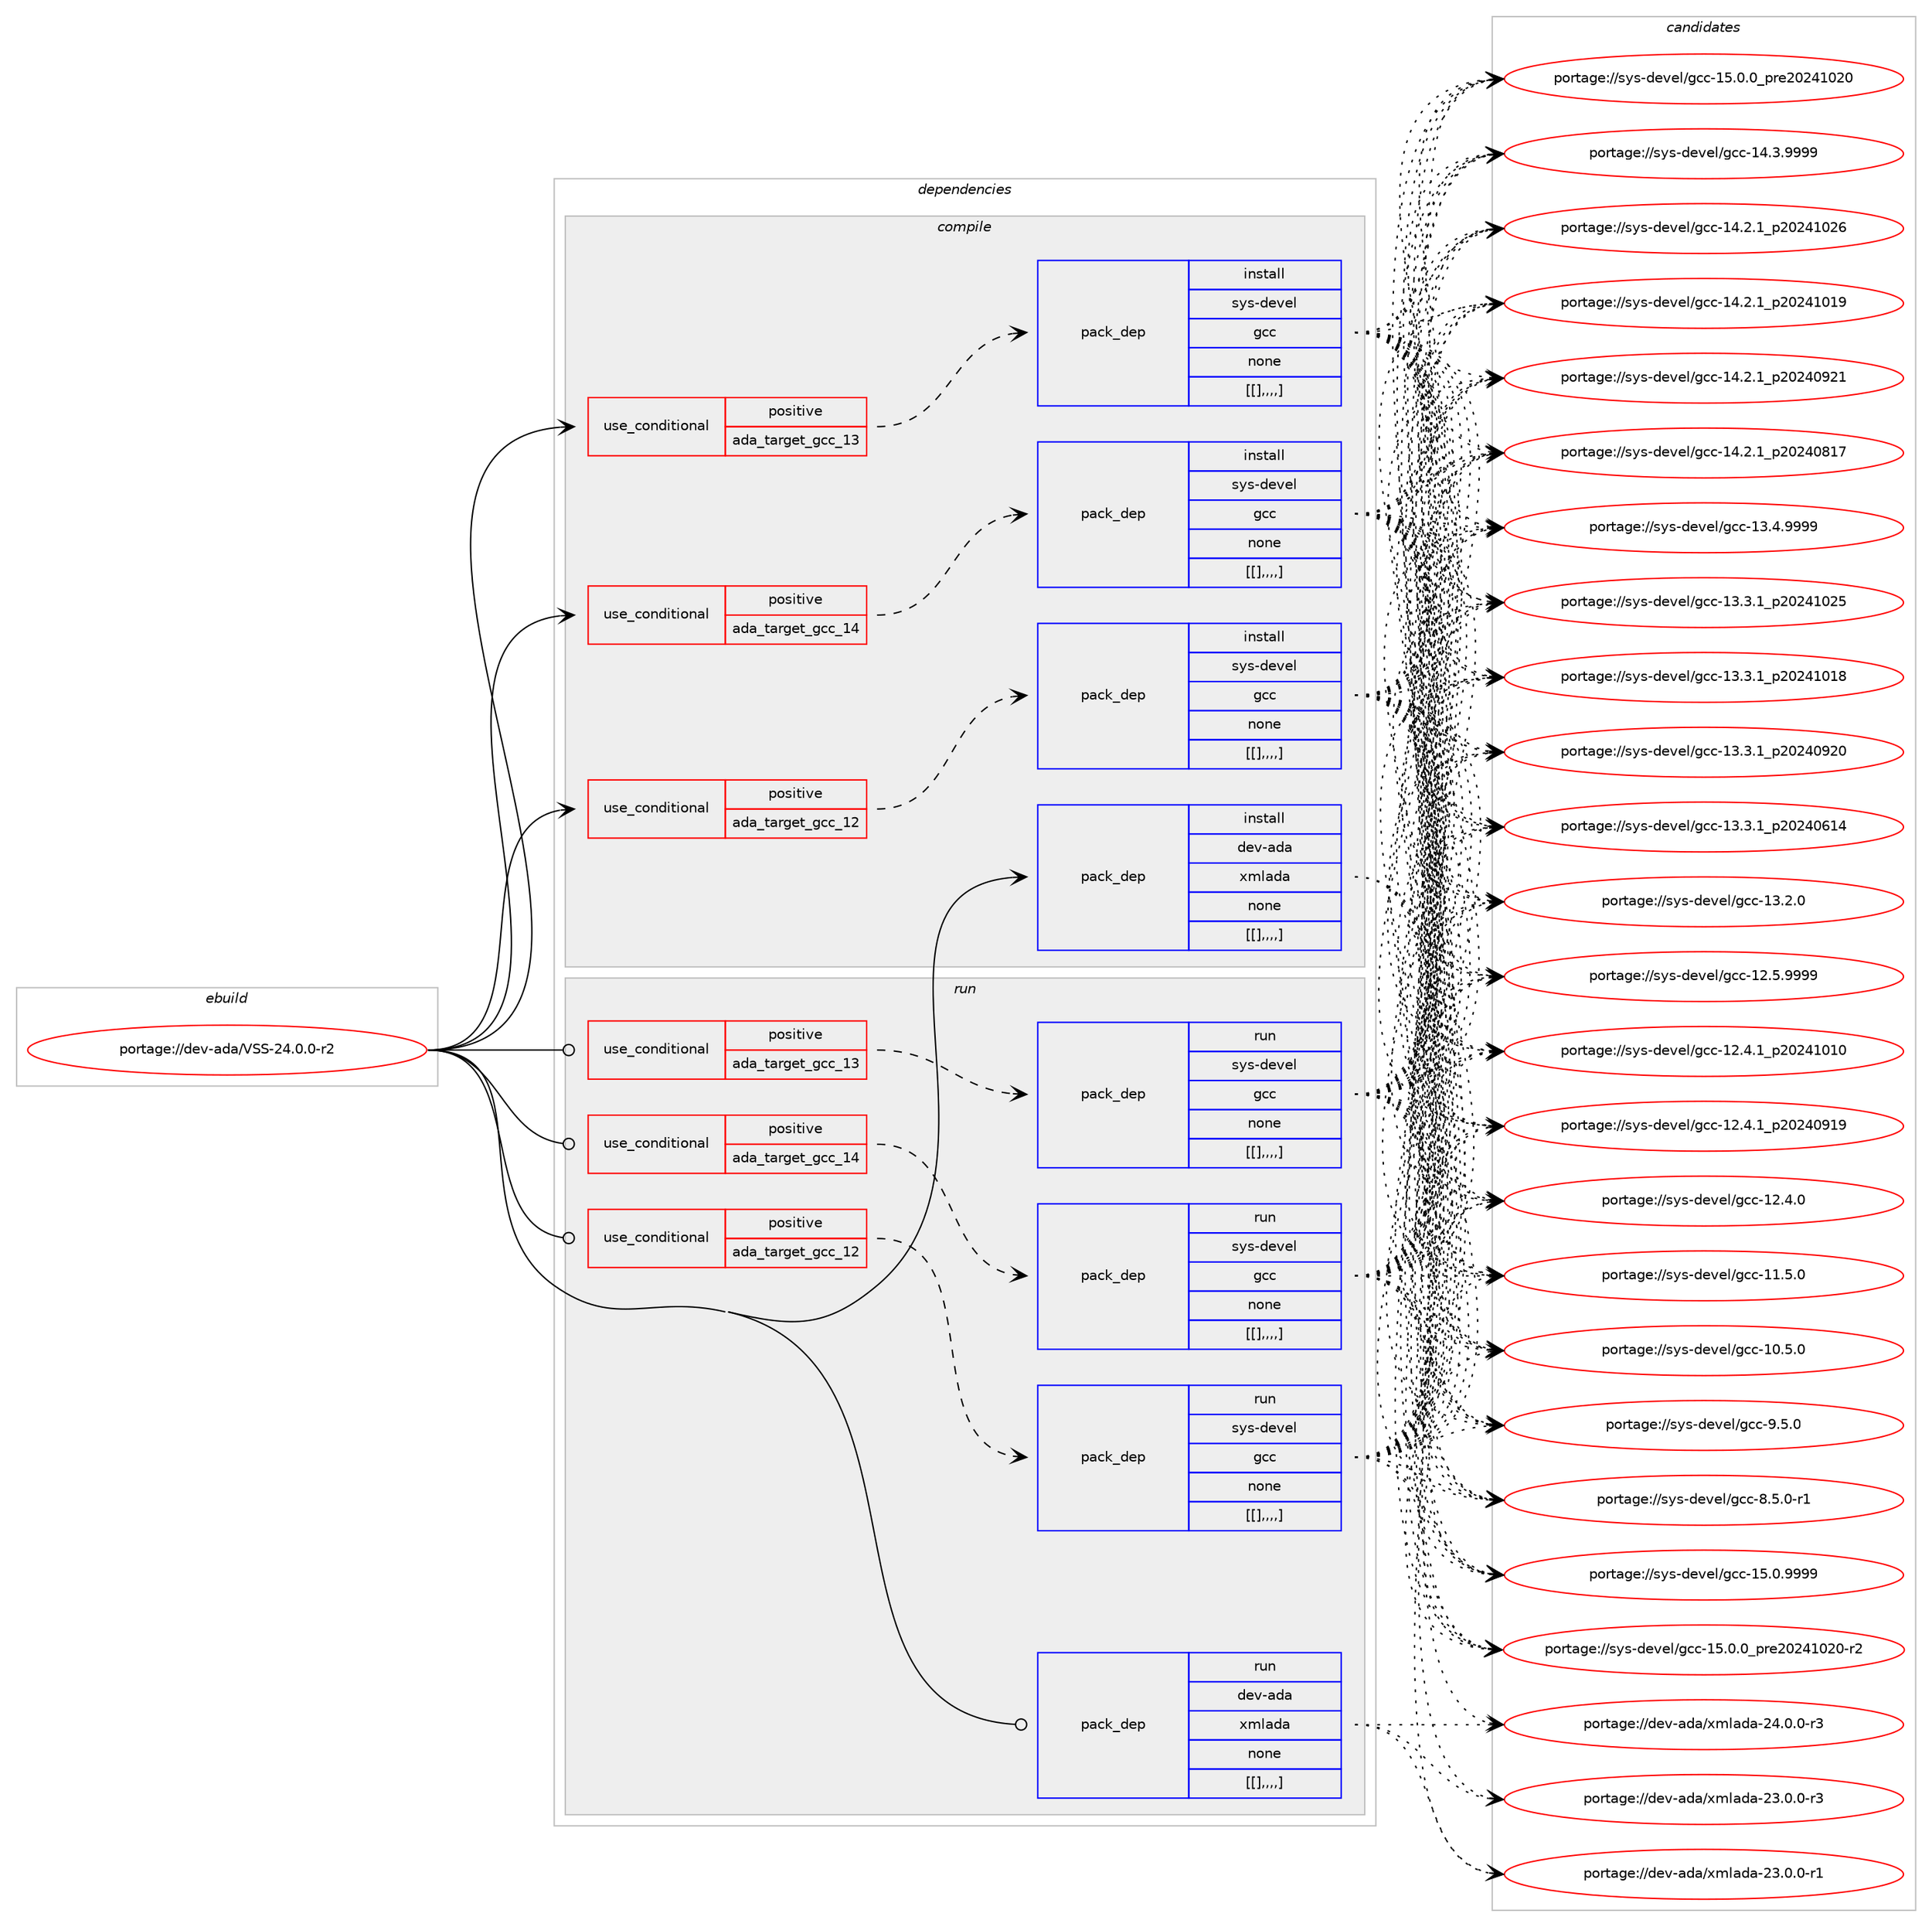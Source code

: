 digraph prolog {

# *************
# Graph options
# *************

newrank=true;
concentrate=true;
compound=true;
graph [rankdir=LR,fontname=Helvetica,fontsize=10,ranksep=1.5];#, ranksep=2.5, nodesep=0.2];
edge  [arrowhead=vee];
node  [fontname=Helvetica,fontsize=10];

# **********
# The ebuild
# **********

subgraph cluster_leftcol {
color=gray;
label=<<i>ebuild</i>>;
id [label="portage://dev-ada/VSS-24.0.0-r2", color=red, width=4, href="../dev-ada/VSS-24.0.0-r2.svg"];
}

# ****************
# The dependencies
# ****************

subgraph cluster_midcol {
color=gray;
label=<<i>dependencies</i>>;
subgraph cluster_compile {
fillcolor="#eeeeee";
style=filled;
label=<<i>compile</i>>;
subgraph cond17965 {
dependency66740 [label=<<TABLE BORDER="0" CELLBORDER="1" CELLSPACING="0" CELLPADDING="4"><TR><TD ROWSPAN="3" CELLPADDING="10">use_conditional</TD></TR><TR><TD>positive</TD></TR><TR><TD>ada_target_gcc_12</TD></TR></TABLE>>, shape=none, color=red];
subgraph pack47789 {
dependency66760 [label=<<TABLE BORDER="0" CELLBORDER="1" CELLSPACING="0" CELLPADDING="4" WIDTH="220"><TR><TD ROWSPAN="6" CELLPADDING="30">pack_dep</TD></TR><TR><TD WIDTH="110">install</TD></TR><TR><TD>sys-devel</TD></TR><TR><TD>gcc</TD></TR><TR><TD>none</TD></TR><TR><TD>[[],,,,]</TD></TR></TABLE>>, shape=none, color=blue];
}
dependency66740:e -> dependency66760:w [weight=20,style="dashed",arrowhead="vee"];
}
id:e -> dependency66740:w [weight=20,style="solid",arrowhead="vee"];
subgraph cond17983 {
dependency66828 [label=<<TABLE BORDER="0" CELLBORDER="1" CELLSPACING="0" CELLPADDING="4"><TR><TD ROWSPAN="3" CELLPADDING="10">use_conditional</TD></TR><TR><TD>positive</TD></TR><TR><TD>ada_target_gcc_13</TD></TR></TABLE>>, shape=none, color=red];
subgraph pack47862 {
dependency66852 [label=<<TABLE BORDER="0" CELLBORDER="1" CELLSPACING="0" CELLPADDING="4" WIDTH="220"><TR><TD ROWSPAN="6" CELLPADDING="30">pack_dep</TD></TR><TR><TD WIDTH="110">install</TD></TR><TR><TD>sys-devel</TD></TR><TR><TD>gcc</TD></TR><TR><TD>none</TD></TR><TR><TD>[[],,,,]</TD></TR></TABLE>>, shape=none, color=blue];
}
dependency66828:e -> dependency66852:w [weight=20,style="dashed",arrowhead="vee"];
}
id:e -> dependency66828:w [weight=20,style="solid",arrowhead="vee"];
subgraph cond18006 {
dependency66907 [label=<<TABLE BORDER="0" CELLBORDER="1" CELLSPACING="0" CELLPADDING="4"><TR><TD ROWSPAN="3" CELLPADDING="10">use_conditional</TD></TR><TR><TD>positive</TD></TR><TR><TD>ada_target_gcc_14</TD></TR></TABLE>>, shape=none, color=red];
subgraph pack47910 {
dependency66921 [label=<<TABLE BORDER="0" CELLBORDER="1" CELLSPACING="0" CELLPADDING="4" WIDTH="220"><TR><TD ROWSPAN="6" CELLPADDING="30">pack_dep</TD></TR><TR><TD WIDTH="110">install</TD></TR><TR><TD>sys-devel</TD></TR><TR><TD>gcc</TD></TR><TR><TD>none</TD></TR><TR><TD>[[],,,,]</TD></TR></TABLE>>, shape=none, color=blue];
}
dependency66907:e -> dependency66921:w [weight=20,style="dashed",arrowhead="vee"];
}
id:e -> dependency66907:w [weight=20,style="solid",arrowhead="vee"];
subgraph pack47971 {
dependency67014 [label=<<TABLE BORDER="0" CELLBORDER="1" CELLSPACING="0" CELLPADDING="4" WIDTH="220"><TR><TD ROWSPAN="6" CELLPADDING="30">pack_dep</TD></TR><TR><TD WIDTH="110">install</TD></TR><TR><TD>dev-ada</TD></TR><TR><TD>xmlada</TD></TR><TR><TD>none</TD></TR><TR><TD>[[],,,,]</TD></TR></TABLE>>, shape=none, color=blue];
}
id:e -> dependency67014:w [weight=20,style="solid",arrowhead="vee"];
}
subgraph cluster_compileandrun {
fillcolor="#eeeeee";
style=filled;
label=<<i>compile and run</i>>;
}
subgraph cluster_run {
fillcolor="#eeeeee";
style=filled;
label=<<i>run</i>>;
subgraph cond18075 {
dependency67116 [label=<<TABLE BORDER="0" CELLBORDER="1" CELLSPACING="0" CELLPADDING="4"><TR><TD ROWSPAN="3" CELLPADDING="10">use_conditional</TD></TR><TR><TD>positive</TD></TR><TR><TD>ada_target_gcc_12</TD></TR></TABLE>>, shape=none, color=red];
subgraph pack48104 {
dependency67215 [label=<<TABLE BORDER="0" CELLBORDER="1" CELLSPACING="0" CELLPADDING="4" WIDTH="220"><TR><TD ROWSPAN="6" CELLPADDING="30">pack_dep</TD></TR><TR><TD WIDTH="110">run</TD></TR><TR><TD>sys-devel</TD></TR><TR><TD>gcc</TD></TR><TR><TD>none</TD></TR><TR><TD>[[],,,,]</TD></TR></TABLE>>, shape=none, color=blue];
}
dependency67116:e -> dependency67215:w [weight=20,style="dashed",arrowhead="vee"];
}
id:e -> dependency67116:w [weight=20,style="solid",arrowhead="odot"];
subgraph cond18136 {
dependency67315 [label=<<TABLE BORDER="0" CELLBORDER="1" CELLSPACING="0" CELLPADDING="4"><TR><TD ROWSPAN="3" CELLPADDING="10">use_conditional</TD></TR><TR><TD>positive</TD></TR><TR><TD>ada_target_gcc_13</TD></TR></TABLE>>, shape=none, color=red];
subgraph pack48274 {
dependency67455 [label=<<TABLE BORDER="0" CELLBORDER="1" CELLSPACING="0" CELLPADDING="4" WIDTH="220"><TR><TD ROWSPAN="6" CELLPADDING="30">pack_dep</TD></TR><TR><TD WIDTH="110">run</TD></TR><TR><TD>sys-devel</TD></TR><TR><TD>gcc</TD></TR><TR><TD>none</TD></TR><TR><TD>[[],,,,]</TD></TR></TABLE>>, shape=none, color=blue];
}
dependency67315:e -> dependency67455:w [weight=20,style="dashed",arrowhead="vee"];
}
id:e -> dependency67315:w [weight=20,style="solid",arrowhead="odot"];
subgraph cond18200 {
dependency67499 [label=<<TABLE BORDER="0" CELLBORDER="1" CELLSPACING="0" CELLPADDING="4"><TR><TD ROWSPAN="3" CELLPADDING="10">use_conditional</TD></TR><TR><TD>positive</TD></TR><TR><TD>ada_target_gcc_14</TD></TR></TABLE>>, shape=none, color=red];
subgraph pack48308 {
dependency67558 [label=<<TABLE BORDER="0" CELLBORDER="1" CELLSPACING="0" CELLPADDING="4" WIDTH="220"><TR><TD ROWSPAN="6" CELLPADDING="30">pack_dep</TD></TR><TR><TD WIDTH="110">run</TD></TR><TR><TD>sys-devel</TD></TR><TR><TD>gcc</TD></TR><TR><TD>none</TD></TR><TR><TD>[[],,,,]</TD></TR></TABLE>>, shape=none, color=blue];
}
dependency67499:e -> dependency67558:w [weight=20,style="dashed",arrowhead="vee"];
}
id:e -> dependency67499:w [weight=20,style="solid",arrowhead="odot"];
subgraph pack48355 {
dependency67584 [label=<<TABLE BORDER="0" CELLBORDER="1" CELLSPACING="0" CELLPADDING="4" WIDTH="220"><TR><TD ROWSPAN="6" CELLPADDING="30">pack_dep</TD></TR><TR><TD WIDTH="110">run</TD></TR><TR><TD>dev-ada</TD></TR><TR><TD>xmlada</TD></TR><TR><TD>none</TD></TR><TR><TD>[[],,,,]</TD></TR></TABLE>>, shape=none, color=blue];
}
id:e -> dependency67584:w [weight=20,style="solid",arrowhead="odot"];
}
}

# **************
# The candidates
# **************

subgraph cluster_choices {
rank=same;
color=gray;
label=<<i>candidates</i>>;

subgraph choice47111 {
color=black;
nodesep=1;
choice1151211154510010111810110847103999945495346484657575757 [label="portage://sys-devel/gcc-15.0.9999", color=red, width=4,href="../sys-devel/gcc-15.0.9999.svg"];
choice11512111545100101118101108471039999454953464846489511211410150485052494850484511450 [label="portage://sys-devel/gcc-15.0.0_pre20241020-r2", color=red, width=4,href="../sys-devel/gcc-15.0.0_pre20241020-r2.svg"];
choice1151211154510010111810110847103999945495346484648951121141015048505249485048 [label="portage://sys-devel/gcc-15.0.0_pre20241020", color=red, width=4,href="../sys-devel/gcc-15.0.0_pre20241020.svg"];
choice1151211154510010111810110847103999945495246514657575757 [label="portage://sys-devel/gcc-14.3.9999", color=red, width=4,href="../sys-devel/gcc-14.3.9999.svg"];
choice1151211154510010111810110847103999945495246504649951125048505249485054 [label="portage://sys-devel/gcc-14.2.1_p20241026", color=red, width=4,href="../sys-devel/gcc-14.2.1_p20241026.svg"];
choice1151211154510010111810110847103999945495246504649951125048505249484957 [label="portage://sys-devel/gcc-14.2.1_p20241019", color=red, width=4,href="../sys-devel/gcc-14.2.1_p20241019.svg"];
choice1151211154510010111810110847103999945495246504649951125048505248575049 [label="portage://sys-devel/gcc-14.2.1_p20240921", color=red, width=4,href="../sys-devel/gcc-14.2.1_p20240921.svg"];
choice1151211154510010111810110847103999945495246504649951125048505248564955 [label="portage://sys-devel/gcc-14.2.1_p20240817", color=red, width=4,href="../sys-devel/gcc-14.2.1_p20240817.svg"];
choice1151211154510010111810110847103999945495146524657575757 [label="portage://sys-devel/gcc-13.4.9999", color=red, width=4,href="../sys-devel/gcc-13.4.9999.svg"];
choice1151211154510010111810110847103999945495146514649951125048505249485053 [label="portage://sys-devel/gcc-13.3.1_p20241025", color=red, width=4,href="../sys-devel/gcc-13.3.1_p20241025.svg"];
choice1151211154510010111810110847103999945495146514649951125048505249484956 [label="portage://sys-devel/gcc-13.3.1_p20241018", color=red, width=4,href="../sys-devel/gcc-13.3.1_p20241018.svg"];
choice1151211154510010111810110847103999945495146514649951125048505248575048 [label="portage://sys-devel/gcc-13.3.1_p20240920", color=red, width=4,href="../sys-devel/gcc-13.3.1_p20240920.svg"];
choice1151211154510010111810110847103999945495146514649951125048505248544952 [label="portage://sys-devel/gcc-13.3.1_p20240614", color=red, width=4,href="../sys-devel/gcc-13.3.1_p20240614.svg"];
choice1151211154510010111810110847103999945495146504648 [label="portage://sys-devel/gcc-13.2.0", color=red, width=4,href="../sys-devel/gcc-13.2.0.svg"];
choice1151211154510010111810110847103999945495046534657575757 [label="portage://sys-devel/gcc-12.5.9999", color=red, width=4,href="../sys-devel/gcc-12.5.9999.svg"];
choice1151211154510010111810110847103999945495046524649951125048505249484948 [label="portage://sys-devel/gcc-12.4.1_p20241010", color=red, width=4,href="../sys-devel/gcc-12.4.1_p20241010.svg"];
choice1151211154510010111810110847103999945495046524649951125048505248574957 [label="portage://sys-devel/gcc-12.4.1_p20240919", color=red, width=4,href="../sys-devel/gcc-12.4.1_p20240919.svg"];
choice1151211154510010111810110847103999945495046524648 [label="portage://sys-devel/gcc-12.4.0", color=red, width=4,href="../sys-devel/gcc-12.4.0.svg"];
choice1151211154510010111810110847103999945494946534648 [label="portage://sys-devel/gcc-11.5.0", color=red, width=4,href="../sys-devel/gcc-11.5.0.svg"];
choice1151211154510010111810110847103999945494846534648 [label="portage://sys-devel/gcc-10.5.0", color=red, width=4,href="../sys-devel/gcc-10.5.0.svg"];
choice11512111545100101118101108471039999455746534648 [label="portage://sys-devel/gcc-9.5.0", color=red, width=4,href="../sys-devel/gcc-9.5.0.svg"];
choice115121115451001011181011084710399994556465346484511449 [label="portage://sys-devel/gcc-8.5.0-r1", color=red, width=4,href="../sys-devel/gcc-8.5.0-r1.svg"];
dependency66760:e -> choice1151211154510010111810110847103999945495346484657575757:w [style=dotted,weight="100"];
dependency66760:e -> choice11512111545100101118101108471039999454953464846489511211410150485052494850484511450:w [style=dotted,weight="100"];
dependency66760:e -> choice1151211154510010111810110847103999945495346484648951121141015048505249485048:w [style=dotted,weight="100"];
dependency66760:e -> choice1151211154510010111810110847103999945495246514657575757:w [style=dotted,weight="100"];
dependency66760:e -> choice1151211154510010111810110847103999945495246504649951125048505249485054:w [style=dotted,weight="100"];
dependency66760:e -> choice1151211154510010111810110847103999945495246504649951125048505249484957:w [style=dotted,weight="100"];
dependency66760:e -> choice1151211154510010111810110847103999945495246504649951125048505248575049:w [style=dotted,weight="100"];
dependency66760:e -> choice1151211154510010111810110847103999945495246504649951125048505248564955:w [style=dotted,weight="100"];
dependency66760:e -> choice1151211154510010111810110847103999945495146524657575757:w [style=dotted,weight="100"];
dependency66760:e -> choice1151211154510010111810110847103999945495146514649951125048505249485053:w [style=dotted,weight="100"];
dependency66760:e -> choice1151211154510010111810110847103999945495146514649951125048505249484956:w [style=dotted,weight="100"];
dependency66760:e -> choice1151211154510010111810110847103999945495146514649951125048505248575048:w [style=dotted,weight="100"];
dependency66760:e -> choice1151211154510010111810110847103999945495146514649951125048505248544952:w [style=dotted,weight="100"];
dependency66760:e -> choice1151211154510010111810110847103999945495146504648:w [style=dotted,weight="100"];
dependency66760:e -> choice1151211154510010111810110847103999945495046534657575757:w [style=dotted,weight="100"];
dependency66760:e -> choice1151211154510010111810110847103999945495046524649951125048505249484948:w [style=dotted,weight="100"];
dependency66760:e -> choice1151211154510010111810110847103999945495046524649951125048505248574957:w [style=dotted,weight="100"];
dependency66760:e -> choice1151211154510010111810110847103999945495046524648:w [style=dotted,weight="100"];
dependency66760:e -> choice1151211154510010111810110847103999945494946534648:w [style=dotted,weight="100"];
dependency66760:e -> choice1151211154510010111810110847103999945494846534648:w [style=dotted,weight="100"];
dependency66760:e -> choice11512111545100101118101108471039999455746534648:w [style=dotted,weight="100"];
dependency66760:e -> choice115121115451001011181011084710399994556465346484511449:w [style=dotted,weight="100"];
}
subgraph choice47140 {
color=black;
nodesep=1;
choice1151211154510010111810110847103999945495346484657575757 [label="portage://sys-devel/gcc-15.0.9999", color=red, width=4,href="../sys-devel/gcc-15.0.9999.svg"];
choice11512111545100101118101108471039999454953464846489511211410150485052494850484511450 [label="portage://sys-devel/gcc-15.0.0_pre20241020-r2", color=red, width=4,href="../sys-devel/gcc-15.0.0_pre20241020-r2.svg"];
choice1151211154510010111810110847103999945495346484648951121141015048505249485048 [label="portage://sys-devel/gcc-15.0.0_pre20241020", color=red, width=4,href="../sys-devel/gcc-15.0.0_pre20241020.svg"];
choice1151211154510010111810110847103999945495246514657575757 [label="portage://sys-devel/gcc-14.3.9999", color=red, width=4,href="../sys-devel/gcc-14.3.9999.svg"];
choice1151211154510010111810110847103999945495246504649951125048505249485054 [label="portage://sys-devel/gcc-14.2.1_p20241026", color=red, width=4,href="../sys-devel/gcc-14.2.1_p20241026.svg"];
choice1151211154510010111810110847103999945495246504649951125048505249484957 [label="portage://sys-devel/gcc-14.2.1_p20241019", color=red, width=4,href="../sys-devel/gcc-14.2.1_p20241019.svg"];
choice1151211154510010111810110847103999945495246504649951125048505248575049 [label="portage://sys-devel/gcc-14.2.1_p20240921", color=red, width=4,href="../sys-devel/gcc-14.2.1_p20240921.svg"];
choice1151211154510010111810110847103999945495246504649951125048505248564955 [label="portage://sys-devel/gcc-14.2.1_p20240817", color=red, width=4,href="../sys-devel/gcc-14.2.1_p20240817.svg"];
choice1151211154510010111810110847103999945495146524657575757 [label="portage://sys-devel/gcc-13.4.9999", color=red, width=4,href="../sys-devel/gcc-13.4.9999.svg"];
choice1151211154510010111810110847103999945495146514649951125048505249485053 [label="portage://sys-devel/gcc-13.3.1_p20241025", color=red, width=4,href="../sys-devel/gcc-13.3.1_p20241025.svg"];
choice1151211154510010111810110847103999945495146514649951125048505249484956 [label="portage://sys-devel/gcc-13.3.1_p20241018", color=red, width=4,href="../sys-devel/gcc-13.3.1_p20241018.svg"];
choice1151211154510010111810110847103999945495146514649951125048505248575048 [label="portage://sys-devel/gcc-13.3.1_p20240920", color=red, width=4,href="../sys-devel/gcc-13.3.1_p20240920.svg"];
choice1151211154510010111810110847103999945495146514649951125048505248544952 [label="portage://sys-devel/gcc-13.3.1_p20240614", color=red, width=4,href="../sys-devel/gcc-13.3.1_p20240614.svg"];
choice1151211154510010111810110847103999945495146504648 [label="portage://sys-devel/gcc-13.2.0", color=red, width=4,href="../sys-devel/gcc-13.2.0.svg"];
choice1151211154510010111810110847103999945495046534657575757 [label="portage://sys-devel/gcc-12.5.9999", color=red, width=4,href="../sys-devel/gcc-12.5.9999.svg"];
choice1151211154510010111810110847103999945495046524649951125048505249484948 [label="portage://sys-devel/gcc-12.4.1_p20241010", color=red, width=4,href="../sys-devel/gcc-12.4.1_p20241010.svg"];
choice1151211154510010111810110847103999945495046524649951125048505248574957 [label="portage://sys-devel/gcc-12.4.1_p20240919", color=red, width=4,href="../sys-devel/gcc-12.4.1_p20240919.svg"];
choice1151211154510010111810110847103999945495046524648 [label="portage://sys-devel/gcc-12.4.0", color=red, width=4,href="../sys-devel/gcc-12.4.0.svg"];
choice1151211154510010111810110847103999945494946534648 [label="portage://sys-devel/gcc-11.5.0", color=red, width=4,href="../sys-devel/gcc-11.5.0.svg"];
choice1151211154510010111810110847103999945494846534648 [label="portage://sys-devel/gcc-10.5.0", color=red, width=4,href="../sys-devel/gcc-10.5.0.svg"];
choice11512111545100101118101108471039999455746534648 [label="portage://sys-devel/gcc-9.5.0", color=red, width=4,href="../sys-devel/gcc-9.5.0.svg"];
choice115121115451001011181011084710399994556465346484511449 [label="portage://sys-devel/gcc-8.5.0-r1", color=red, width=4,href="../sys-devel/gcc-8.5.0-r1.svg"];
dependency66852:e -> choice1151211154510010111810110847103999945495346484657575757:w [style=dotted,weight="100"];
dependency66852:e -> choice11512111545100101118101108471039999454953464846489511211410150485052494850484511450:w [style=dotted,weight="100"];
dependency66852:e -> choice1151211154510010111810110847103999945495346484648951121141015048505249485048:w [style=dotted,weight="100"];
dependency66852:e -> choice1151211154510010111810110847103999945495246514657575757:w [style=dotted,weight="100"];
dependency66852:e -> choice1151211154510010111810110847103999945495246504649951125048505249485054:w [style=dotted,weight="100"];
dependency66852:e -> choice1151211154510010111810110847103999945495246504649951125048505249484957:w [style=dotted,weight="100"];
dependency66852:e -> choice1151211154510010111810110847103999945495246504649951125048505248575049:w [style=dotted,weight="100"];
dependency66852:e -> choice1151211154510010111810110847103999945495246504649951125048505248564955:w [style=dotted,weight="100"];
dependency66852:e -> choice1151211154510010111810110847103999945495146524657575757:w [style=dotted,weight="100"];
dependency66852:e -> choice1151211154510010111810110847103999945495146514649951125048505249485053:w [style=dotted,weight="100"];
dependency66852:e -> choice1151211154510010111810110847103999945495146514649951125048505249484956:w [style=dotted,weight="100"];
dependency66852:e -> choice1151211154510010111810110847103999945495146514649951125048505248575048:w [style=dotted,weight="100"];
dependency66852:e -> choice1151211154510010111810110847103999945495146514649951125048505248544952:w [style=dotted,weight="100"];
dependency66852:e -> choice1151211154510010111810110847103999945495146504648:w [style=dotted,weight="100"];
dependency66852:e -> choice1151211154510010111810110847103999945495046534657575757:w [style=dotted,weight="100"];
dependency66852:e -> choice1151211154510010111810110847103999945495046524649951125048505249484948:w [style=dotted,weight="100"];
dependency66852:e -> choice1151211154510010111810110847103999945495046524649951125048505248574957:w [style=dotted,weight="100"];
dependency66852:e -> choice1151211154510010111810110847103999945495046524648:w [style=dotted,weight="100"];
dependency66852:e -> choice1151211154510010111810110847103999945494946534648:w [style=dotted,weight="100"];
dependency66852:e -> choice1151211154510010111810110847103999945494846534648:w [style=dotted,weight="100"];
dependency66852:e -> choice11512111545100101118101108471039999455746534648:w [style=dotted,weight="100"];
dependency66852:e -> choice115121115451001011181011084710399994556465346484511449:w [style=dotted,weight="100"];
}
subgraph choice47190 {
color=black;
nodesep=1;
choice1151211154510010111810110847103999945495346484657575757 [label="portage://sys-devel/gcc-15.0.9999", color=red, width=4,href="../sys-devel/gcc-15.0.9999.svg"];
choice11512111545100101118101108471039999454953464846489511211410150485052494850484511450 [label="portage://sys-devel/gcc-15.0.0_pre20241020-r2", color=red, width=4,href="../sys-devel/gcc-15.0.0_pre20241020-r2.svg"];
choice1151211154510010111810110847103999945495346484648951121141015048505249485048 [label="portage://sys-devel/gcc-15.0.0_pre20241020", color=red, width=4,href="../sys-devel/gcc-15.0.0_pre20241020.svg"];
choice1151211154510010111810110847103999945495246514657575757 [label="portage://sys-devel/gcc-14.3.9999", color=red, width=4,href="../sys-devel/gcc-14.3.9999.svg"];
choice1151211154510010111810110847103999945495246504649951125048505249485054 [label="portage://sys-devel/gcc-14.2.1_p20241026", color=red, width=4,href="../sys-devel/gcc-14.2.1_p20241026.svg"];
choice1151211154510010111810110847103999945495246504649951125048505249484957 [label="portage://sys-devel/gcc-14.2.1_p20241019", color=red, width=4,href="../sys-devel/gcc-14.2.1_p20241019.svg"];
choice1151211154510010111810110847103999945495246504649951125048505248575049 [label="portage://sys-devel/gcc-14.2.1_p20240921", color=red, width=4,href="../sys-devel/gcc-14.2.1_p20240921.svg"];
choice1151211154510010111810110847103999945495246504649951125048505248564955 [label="portage://sys-devel/gcc-14.2.1_p20240817", color=red, width=4,href="../sys-devel/gcc-14.2.1_p20240817.svg"];
choice1151211154510010111810110847103999945495146524657575757 [label="portage://sys-devel/gcc-13.4.9999", color=red, width=4,href="../sys-devel/gcc-13.4.9999.svg"];
choice1151211154510010111810110847103999945495146514649951125048505249485053 [label="portage://sys-devel/gcc-13.3.1_p20241025", color=red, width=4,href="../sys-devel/gcc-13.3.1_p20241025.svg"];
choice1151211154510010111810110847103999945495146514649951125048505249484956 [label="portage://sys-devel/gcc-13.3.1_p20241018", color=red, width=4,href="../sys-devel/gcc-13.3.1_p20241018.svg"];
choice1151211154510010111810110847103999945495146514649951125048505248575048 [label="portage://sys-devel/gcc-13.3.1_p20240920", color=red, width=4,href="../sys-devel/gcc-13.3.1_p20240920.svg"];
choice1151211154510010111810110847103999945495146514649951125048505248544952 [label="portage://sys-devel/gcc-13.3.1_p20240614", color=red, width=4,href="../sys-devel/gcc-13.3.1_p20240614.svg"];
choice1151211154510010111810110847103999945495146504648 [label="portage://sys-devel/gcc-13.2.0", color=red, width=4,href="../sys-devel/gcc-13.2.0.svg"];
choice1151211154510010111810110847103999945495046534657575757 [label="portage://sys-devel/gcc-12.5.9999", color=red, width=4,href="../sys-devel/gcc-12.5.9999.svg"];
choice1151211154510010111810110847103999945495046524649951125048505249484948 [label="portage://sys-devel/gcc-12.4.1_p20241010", color=red, width=4,href="../sys-devel/gcc-12.4.1_p20241010.svg"];
choice1151211154510010111810110847103999945495046524649951125048505248574957 [label="portage://sys-devel/gcc-12.4.1_p20240919", color=red, width=4,href="../sys-devel/gcc-12.4.1_p20240919.svg"];
choice1151211154510010111810110847103999945495046524648 [label="portage://sys-devel/gcc-12.4.0", color=red, width=4,href="../sys-devel/gcc-12.4.0.svg"];
choice1151211154510010111810110847103999945494946534648 [label="portage://sys-devel/gcc-11.5.0", color=red, width=4,href="../sys-devel/gcc-11.5.0.svg"];
choice1151211154510010111810110847103999945494846534648 [label="portage://sys-devel/gcc-10.5.0", color=red, width=4,href="../sys-devel/gcc-10.5.0.svg"];
choice11512111545100101118101108471039999455746534648 [label="portage://sys-devel/gcc-9.5.0", color=red, width=4,href="../sys-devel/gcc-9.5.0.svg"];
choice115121115451001011181011084710399994556465346484511449 [label="portage://sys-devel/gcc-8.5.0-r1", color=red, width=4,href="../sys-devel/gcc-8.5.0-r1.svg"];
dependency66921:e -> choice1151211154510010111810110847103999945495346484657575757:w [style=dotted,weight="100"];
dependency66921:e -> choice11512111545100101118101108471039999454953464846489511211410150485052494850484511450:w [style=dotted,weight="100"];
dependency66921:e -> choice1151211154510010111810110847103999945495346484648951121141015048505249485048:w [style=dotted,weight="100"];
dependency66921:e -> choice1151211154510010111810110847103999945495246514657575757:w [style=dotted,weight="100"];
dependency66921:e -> choice1151211154510010111810110847103999945495246504649951125048505249485054:w [style=dotted,weight="100"];
dependency66921:e -> choice1151211154510010111810110847103999945495246504649951125048505249484957:w [style=dotted,weight="100"];
dependency66921:e -> choice1151211154510010111810110847103999945495246504649951125048505248575049:w [style=dotted,weight="100"];
dependency66921:e -> choice1151211154510010111810110847103999945495246504649951125048505248564955:w [style=dotted,weight="100"];
dependency66921:e -> choice1151211154510010111810110847103999945495146524657575757:w [style=dotted,weight="100"];
dependency66921:e -> choice1151211154510010111810110847103999945495146514649951125048505249485053:w [style=dotted,weight="100"];
dependency66921:e -> choice1151211154510010111810110847103999945495146514649951125048505249484956:w [style=dotted,weight="100"];
dependency66921:e -> choice1151211154510010111810110847103999945495146514649951125048505248575048:w [style=dotted,weight="100"];
dependency66921:e -> choice1151211154510010111810110847103999945495146514649951125048505248544952:w [style=dotted,weight="100"];
dependency66921:e -> choice1151211154510010111810110847103999945495146504648:w [style=dotted,weight="100"];
dependency66921:e -> choice1151211154510010111810110847103999945495046534657575757:w [style=dotted,weight="100"];
dependency66921:e -> choice1151211154510010111810110847103999945495046524649951125048505249484948:w [style=dotted,weight="100"];
dependency66921:e -> choice1151211154510010111810110847103999945495046524649951125048505248574957:w [style=dotted,weight="100"];
dependency66921:e -> choice1151211154510010111810110847103999945495046524648:w [style=dotted,weight="100"];
dependency66921:e -> choice1151211154510010111810110847103999945494946534648:w [style=dotted,weight="100"];
dependency66921:e -> choice1151211154510010111810110847103999945494846534648:w [style=dotted,weight="100"];
dependency66921:e -> choice11512111545100101118101108471039999455746534648:w [style=dotted,weight="100"];
dependency66921:e -> choice115121115451001011181011084710399994556465346484511449:w [style=dotted,weight="100"];
}
subgraph choice47210 {
color=black;
nodesep=1;
choice100101118459710097471201091089710097455052464846484511451 [label="portage://dev-ada/xmlada-24.0.0-r3", color=red, width=4,href="../dev-ada/xmlada-24.0.0-r3.svg"];
choice100101118459710097471201091089710097455051464846484511451 [label="portage://dev-ada/xmlada-23.0.0-r3", color=red, width=4,href="../dev-ada/xmlada-23.0.0-r3.svg"];
choice100101118459710097471201091089710097455051464846484511449 [label="portage://dev-ada/xmlada-23.0.0-r1", color=red, width=4,href="../dev-ada/xmlada-23.0.0-r1.svg"];
dependency67014:e -> choice100101118459710097471201091089710097455052464846484511451:w [style=dotted,weight="100"];
dependency67014:e -> choice100101118459710097471201091089710097455051464846484511451:w [style=dotted,weight="100"];
dependency67014:e -> choice100101118459710097471201091089710097455051464846484511449:w [style=dotted,weight="100"];
}
subgraph choice47213 {
color=black;
nodesep=1;
choice1151211154510010111810110847103999945495346484657575757 [label="portage://sys-devel/gcc-15.0.9999", color=red, width=4,href="../sys-devel/gcc-15.0.9999.svg"];
choice11512111545100101118101108471039999454953464846489511211410150485052494850484511450 [label="portage://sys-devel/gcc-15.0.0_pre20241020-r2", color=red, width=4,href="../sys-devel/gcc-15.0.0_pre20241020-r2.svg"];
choice1151211154510010111810110847103999945495346484648951121141015048505249485048 [label="portage://sys-devel/gcc-15.0.0_pre20241020", color=red, width=4,href="../sys-devel/gcc-15.0.0_pre20241020.svg"];
choice1151211154510010111810110847103999945495246514657575757 [label="portage://sys-devel/gcc-14.3.9999", color=red, width=4,href="../sys-devel/gcc-14.3.9999.svg"];
choice1151211154510010111810110847103999945495246504649951125048505249485054 [label="portage://sys-devel/gcc-14.2.1_p20241026", color=red, width=4,href="../sys-devel/gcc-14.2.1_p20241026.svg"];
choice1151211154510010111810110847103999945495246504649951125048505249484957 [label="portage://sys-devel/gcc-14.2.1_p20241019", color=red, width=4,href="../sys-devel/gcc-14.2.1_p20241019.svg"];
choice1151211154510010111810110847103999945495246504649951125048505248575049 [label="portage://sys-devel/gcc-14.2.1_p20240921", color=red, width=4,href="../sys-devel/gcc-14.2.1_p20240921.svg"];
choice1151211154510010111810110847103999945495246504649951125048505248564955 [label="portage://sys-devel/gcc-14.2.1_p20240817", color=red, width=4,href="../sys-devel/gcc-14.2.1_p20240817.svg"];
choice1151211154510010111810110847103999945495146524657575757 [label="portage://sys-devel/gcc-13.4.9999", color=red, width=4,href="../sys-devel/gcc-13.4.9999.svg"];
choice1151211154510010111810110847103999945495146514649951125048505249485053 [label="portage://sys-devel/gcc-13.3.1_p20241025", color=red, width=4,href="../sys-devel/gcc-13.3.1_p20241025.svg"];
choice1151211154510010111810110847103999945495146514649951125048505249484956 [label="portage://sys-devel/gcc-13.3.1_p20241018", color=red, width=4,href="../sys-devel/gcc-13.3.1_p20241018.svg"];
choice1151211154510010111810110847103999945495146514649951125048505248575048 [label="portage://sys-devel/gcc-13.3.1_p20240920", color=red, width=4,href="../sys-devel/gcc-13.3.1_p20240920.svg"];
choice1151211154510010111810110847103999945495146514649951125048505248544952 [label="portage://sys-devel/gcc-13.3.1_p20240614", color=red, width=4,href="../sys-devel/gcc-13.3.1_p20240614.svg"];
choice1151211154510010111810110847103999945495146504648 [label="portage://sys-devel/gcc-13.2.0", color=red, width=4,href="../sys-devel/gcc-13.2.0.svg"];
choice1151211154510010111810110847103999945495046534657575757 [label="portage://sys-devel/gcc-12.5.9999", color=red, width=4,href="../sys-devel/gcc-12.5.9999.svg"];
choice1151211154510010111810110847103999945495046524649951125048505249484948 [label="portage://sys-devel/gcc-12.4.1_p20241010", color=red, width=4,href="../sys-devel/gcc-12.4.1_p20241010.svg"];
choice1151211154510010111810110847103999945495046524649951125048505248574957 [label="portage://sys-devel/gcc-12.4.1_p20240919", color=red, width=4,href="../sys-devel/gcc-12.4.1_p20240919.svg"];
choice1151211154510010111810110847103999945495046524648 [label="portage://sys-devel/gcc-12.4.0", color=red, width=4,href="../sys-devel/gcc-12.4.0.svg"];
choice1151211154510010111810110847103999945494946534648 [label="portage://sys-devel/gcc-11.5.0", color=red, width=4,href="../sys-devel/gcc-11.5.0.svg"];
choice1151211154510010111810110847103999945494846534648 [label="portage://sys-devel/gcc-10.5.0", color=red, width=4,href="../sys-devel/gcc-10.5.0.svg"];
choice11512111545100101118101108471039999455746534648 [label="portage://sys-devel/gcc-9.5.0", color=red, width=4,href="../sys-devel/gcc-9.5.0.svg"];
choice115121115451001011181011084710399994556465346484511449 [label="portage://sys-devel/gcc-8.5.0-r1", color=red, width=4,href="../sys-devel/gcc-8.5.0-r1.svg"];
dependency67215:e -> choice1151211154510010111810110847103999945495346484657575757:w [style=dotted,weight="100"];
dependency67215:e -> choice11512111545100101118101108471039999454953464846489511211410150485052494850484511450:w [style=dotted,weight="100"];
dependency67215:e -> choice1151211154510010111810110847103999945495346484648951121141015048505249485048:w [style=dotted,weight="100"];
dependency67215:e -> choice1151211154510010111810110847103999945495246514657575757:w [style=dotted,weight="100"];
dependency67215:e -> choice1151211154510010111810110847103999945495246504649951125048505249485054:w [style=dotted,weight="100"];
dependency67215:e -> choice1151211154510010111810110847103999945495246504649951125048505249484957:w [style=dotted,weight="100"];
dependency67215:e -> choice1151211154510010111810110847103999945495246504649951125048505248575049:w [style=dotted,weight="100"];
dependency67215:e -> choice1151211154510010111810110847103999945495246504649951125048505248564955:w [style=dotted,weight="100"];
dependency67215:e -> choice1151211154510010111810110847103999945495146524657575757:w [style=dotted,weight="100"];
dependency67215:e -> choice1151211154510010111810110847103999945495146514649951125048505249485053:w [style=dotted,weight="100"];
dependency67215:e -> choice1151211154510010111810110847103999945495146514649951125048505249484956:w [style=dotted,weight="100"];
dependency67215:e -> choice1151211154510010111810110847103999945495146514649951125048505248575048:w [style=dotted,weight="100"];
dependency67215:e -> choice1151211154510010111810110847103999945495146514649951125048505248544952:w [style=dotted,weight="100"];
dependency67215:e -> choice1151211154510010111810110847103999945495146504648:w [style=dotted,weight="100"];
dependency67215:e -> choice1151211154510010111810110847103999945495046534657575757:w [style=dotted,weight="100"];
dependency67215:e -> choice1151211154510010111810110847103999945495046524649951125048505249484948:w [style=dotted,weight="100"];
dependency67215:e -> choice1151211154510010111810110847103999945495046524649951125048505248574957:w [style=dotted,weight="100"];
dependency67215:e -> choice1151211154510010111810110847103999945495046524648:w [style=dotted,weight="100"];
dependency67215:e -> choice1151211154510010111810110847103999945494946534648:w [style=dotted,weight="100"];
dependency67215:e -> choice1151211154510010111810110847103999945494846534648:w [style=dotted,weight="100"];
dependency67215:e -> choice11512111545100101118101108471039999455746534648:w [style=dotted,weight="100"];
dependency67215:e -> choice115121115451001011181011084710399994556465346484511449:w [style=dotted,weight="100"];
}
subgraph choice47237 {
color=black;
nodesep=1;
choice1151211154510010111810110847103999945495346484657575757 [label="portage://sys-devel/gcc-15.0.9999", color=red, width=4,href="../sys-devel/gcc-15.0.9999.svg"];
choice11512111545100101118101108471039999454953464846489511211410150485052494850484511450 [label="portage://sys-devel/gcc-15.0.0_pre20241020-r2", color=red, width=4,href="../sys-devel/gcc-15.0.0_pre20241020-r2.svg"];
choice1151211154510010111810110847103999945495346484648951121141015048505249485048 [label="portage://sys-devel/gcc-15.0.0_pre20241020", color=red, width=4,href="../sys-devel/gcc-15.0.0_pre20241020.svg"];
choice1151211154510010111810110847103999945495246514657575757 [label="portage://sys-devel/gcc-14.3.9999", color=red, width=4,href="../sys-devel/gcc-14.3.9999.svg"];
choice1151211154510010111810110847103999945495246504649951125048505249485054 [label="portage://sys-devel/gcc-14.2.1_p20241026", color=red, width=4,href="../sys-devel/gcc-14.2.1_p20241026.svg"];
choice1151211154510010111810110847103999945495246504649951125048505249484957 [label="portage://sys-devel/gcc-14.2.1_p20241019", color=red, width=4,href="../sys-devel/gcc-14.2.1_p20241019.svg"];
choice1151211154510010111810110847103999945495246504649951125048505248575049 [label="portage://sys-devel/gcc-14.2.1_p20240921", color=red, width=4,href="../sys-devel/gcc-14.2.1_p20240921.svg"];
choice1151211154510010111810110847103999945495246504649951125048505248564955 [label="portage://sys-devel/gcc-14.2.1_p20240817", color=red, width=4,href="../sys-devel/gcc-14.2.1_p20240817.svg"];
choice1151211154510010111810110847103999945495146524657575757 [label="portage://sys-devel/gcc-13.4.9999", color=red, width=4,href="../sys-devel/gcc-13.4.9999.svg"];
choice1151211154510010111810110847103999945495146514649951125048505249485053 [label="portage://sys-devel/gcc-13.3.1_p20241025", color=red, width=4,href="../sys-devel/gcc-13.3.1_p20241025.svg"];
choice1151211154510010111810110847103999945495146514649951125048505249484956 [label="portage://sys-devel/gcc-13.3.1_p20241018", color=red, width=4,href="../sys-devel/gcc-13.3.1_p20241018.svg"];
choice1151211154510010111810110847103999945495146514649951125048505248575048 [label="portage://sys-devel/gcc-13.3.1_p20240920", color=red, width=4,href="../sys-devel/gcc-13.3.1_p20240920.svg"];
choice1151211154510010111810110847103999945495146514649951125048505248544952 [label="portage://sys-devel/gcc-13.3.1_p20240614", color=red, width=4,href="../sys-devel/gcc-13.3.1_p20240614.svg"];
choice1151211154510010111810110847103999945495146504648 [label="portage://sys-devel/gcc-13.2.0", color=red, width=4,href="../sys-devel/gcc-13.2.0.svg"];
choice1151211154510010111810110847103999945495046534657575757 [label="portage://sys-devel/gcc-12.5.9999", color=red, width=4,href="../sys-devel/gcc-12.5.9999.svg"];
choice1151211154510010111810110847103999945495046524649951125048505249484948 [label="portage://sys-devel/gcc-12.4.1_p20241010", color=red, width=4,href="../sys-devel/gcc-12.4.1_p20241010.svg"];
choice1151211154510010111810110847103999945495046524649951125048505248574957 [label="portage://sys-devel/gcc-12.4.1_p20240919", color=red, width=4,href="../sys-devel/gcc-12.4.1_p20240919.svg"];
choice1151211154510010111810110847103999945495046524648 [label="portage://sys-devel/gcc-12.4.0", color=red, width=4,href="../sys-devel/gcc-12.4.0.svg"];
choice1151211154510010111810110847103999945494946534648 [label="portage://sys-devel/gcc-11.5.0", color=red, width=4,href="../sys-devel/gcc-11.5.0.svg"];
choice1151211154510010111810110847103999945494846534648 [label="portage://sys-devel/gcc-10.5.0", color=red, width=4,href="../sys-devel/gcc-10.5.0.svg"];
choice11512111545100101118101108471039999455746534648 [label="portage://sys-devel/gcc-9.5.0", color=red, width=4,href="../sys-devel/gcc-9.5.0.svg"];
choice115121115451001011181011084710399994556465346484511449 [label="portage://sys-devel/gcc-8.5.0-r1", color=red, width=4,href="../sys-devel/gcc-8.5.0-r1.svg"];
dependency67455:e -> choice1151211154510010111810110847103999945495346484657575757:w [style=dotted,weight="100"];
dependency67455:e -> choice11512111545100101118101108471039999454953464846489511211410150485052494850484511450:w [style=dotted,weight="100"];
dependency67455:e -> choice1151211154510010111810110847103999945495346484648951121141015048505249485048:w [style=dotted,weight="100"];
dependency67455:e -> choice1151211154510010111810110847103999945495246514657575757:w [style=dotted,weight="100"];
dependency67455:e -> choice1151211154510010111810110847103999945495246504649951125048505249485054:w [style=dotted,weight="100"];
dependency67455:e -> choice1151211154510010111810110847103999945495246504649951125048505249484957:w [style=dotted,weight="100"];
dependency67455:e -> choice1151211154510010111810110847103999945495246504649951125048505248575049:w [style=dotted,weight="100"];
dependency67455:e -> choice1151211154510010111810110847103999945495246504649951125048505248564955:w [style=dotted,weight="100"];
dependency67455:e -> choice1151211154510010111810110847103999945495146524657575757:w [style=dotted,weight="100"];
dependency67455:e -> choice1151211154510010111810110847103999945495146514649951125048505249485053:w [style=dotted,weight="100"];
dependency67455:e -> choice1151211154510010111810110847103999945495146514649951125048505249484956:w [style=dotted,weight="100"];
dependency67455:e -> choice1151211154510010111810110847103999945495146514649951125048505248575048:w [style=dotted,weight="100"];
dependency67455:e -> choice1151211154510010111810110847103999945495146514649951125048505248544952:w [style=dotted,weight="100"];
dependency67455:e -> choice1151211154510010111810110847103999945495146504648:w [style=dotted,weight="100"];
dependency67455:e -> choice1151211154510010111810110847103999945495046534657575757:w [style=dotted,weight="100"];
dependency67455:e -> choice1151211154510010111810110847103999945495046524649951125048505249484948:w [style=dotted,weight="100"];
dependency67455:e -> choice1151211154510010111810110847103999945495046524649951125048505248574957:w [style=dotted,weight="100"];
dependency67455:e -> choice1151211154510010111810110847103999945495046524648:w [style=dotted,weight="100"];
dependency67455:e -> choice1151211154510010111810110847103999945494946534648:w [style=dotted,weight="100"];
dependency67455:e -> choice1151211154510010111810110847103999945494846534648:w [style=dotted,weight="100"];
dependency67455:e -> choice11512111545100101118101108471039999455746534648:w [style=dotted,weight="100"];
dependency67455:e -> choice115121115451001011181011084710399994556465346484511449:w [style=dotted,weight="100"];
}
subgraph choice47253 {
color=black;
nodesep=1;
choice1151211154510010111810110847103999945495346484657575757 [label="portage://sys-devel/gcc-15.0.9999", color=red, width=4,href="../sys-devel/gcc-15.0.9999.svg"];
choice11512111545100101118101108471039999454953464846489511211410150485052494850484511450 [label="portage://sys-devel/gcc-15.0.0_pre20241020-r2", color=red, width=4,href="../sys-devel/gcc-15.0.0_pre20241020-r2.svg"];
choice1151211154510010111810110847103999945495346484648951121141015048505249485048 [label="portage://sys-devel/gcc-15.0.0_pre20241020", color=red, width=4,href="../sys-devel/gcc-15.0.0_pre20241020.svg"];
choice1151211154510010111810110847103999945495246514657575757 [label="portage://sys-devel/gcc-14.3.9999", color=red, width=4,href="../sys-devel/gcc-14.3.9999.svg"];
choice1151211154510010111810110847103999945495246504649951125048505249485054 [label="portage://sys-devel/gcc-14.2.1_p20241026", color=red, width=4,href="../sys-devel/gcc-14.2.1_p20241026.svg"];
choice1151211154510010111810110847103999945495246504649951125048505249484957 [label="portage://sys-devel/gcc-14.2.1_p20241019", color=red, width=4,href="../sys-devel/gcc-14.2.1_p20241019.svg"];
choice1151211154510010111810110847103999945495246504649951125048505248575049 [label="portage://sys-devel/gcc-14.2.1_p20240921", color=red, width=4,href="../sys-devel/gcc-14.2.1_p20240921.svg"];
choice1151211154510010111810110847103999945495246504649951125048505248564955 [label="portage://sys-devel/gcc-14.2.1_p20240817", color=red, width=4,href="../sys-devel/gcc-14.2.1_p20240817.svg"];
choice1151211154510010111810110847103999945495146524657575757 [label="portage://sys-devel/gcc-13.4.9999", color=red, width=4,href="../sys-devel/gcc-13.4.9999.svg"];
choice1151211154510010111810110847103999945495146514649951125048505249485053 [label="portage://sys-devel/gcc-13.3.1_p20241025", color=red, width=4,href="../sys-devel/gcc-13.3.1_p20241025.svg"];
choice1151211154510010111810110847103999945495146514649951125048505249484956 [label="portage://sys-devel/gcc-13.3.1_p20241018", color=red, width=4,href="../sys-devel/gcc-13.3.1_p20241018.svg"];
choice1151211154510010111810110847103999945495146514649951125048505248575048 [label="portage://sys-devel/gcc-13.3.1_p20240920", color=red, width=4,href="../sys-devel/gcc-13.3.1_p20240920.svg"];
choice1151211154510010111810110847103999945495146514649951125048505248544952 [label="portage://sys-devel/gcc-13.3.1_p20240614", color=red, width=4,href="../sys-devel/gcc-13.3.1_p20240614.svg"];
choice1151211154510010111810110847103999945495146504648 [label="portage://sys-devel/gcc-13.2.0", color=red, width=4,href="../sys-devel/gcc-13.2.0.svg"];
choice1151211154510010111810110847103999945495046534657575757 [label="portage://sys-devel/gcc-12.5.9999", color=red, width=4,href="../sys-devel/gcc-12.5.9999.svg"];
choice1151211154510010111810110847103999945495046524649951125048505249484948 [label="portage://sys-devel/gcc-12.4.1_p20241010", color=red, width=4,href="../sys-devel/gcc-12.4.1_p20241010.svg"];
choice1151211154510010111810110847103999945495046524649951125048505248574957 [label="portage://sys-devel/gcc-12.4.1_p20240919", color=red, width=4,href="../sys-devel/gcc-12.4.1_p20240919.svg"];
choice1151211154510010111810110847103999945495046524648 [label="portage://sys-devel/gcc-12.4.0", color=red, width=4,href="../sys-devel/gcc-12.4.0.svg"];
choice1151211154510010111810110847103999945494946534648 [label="portage://sys-devel/gcc-11.5.0", color=red, width=4,href="../sys-devel/gcc-11.5.0.svg"];
choice1151211154510010111810110847103999945494846534648 [label="portage://sys-devel/gcc-10.5.0", color=red, width=4,href="../sys-devel/gcc-10.5.0.svg"];
choice11512111545100101118101108471039999455746534648 [label="portage://sys-devel/gcc-9.5.0", color=red, width=4,href="../sys-devel/gcc-9.5.0.svg"];
choice115121115451001011181011084710399994556465346484511449 [label="portage://sys-devel/gcc-8.5.0-r1", color=red, width=4,href="../sys-devel/gcc-8.5.0-r1.svg"];
dependency67558:e -> choice1151211154510010111810110847103999945495346484657575757:w [style=dotted,weight="100"];
dependency67558:e -> choice11512111545100101118101108471039999454953464846489511211410150485052494850484511450:w [style=dotted,weight="100"];
dependency67558:e -> choice1151211154510010111810110847103999945495346484648951121141015048505249485048:w [style=dotted,weight="100"];
dependency67558:e -> choice1151211154510010111810110847103999945495246514657575757:w [style=dotted,weight="100"];
dependency67558:e -> choice1151211154510010111810110847103999945495246504649951125048505249485054:w [style=dotted,weight="100"];
dependency67558:e -> choice1151211154510010111810110847103999945495246504649951125048505249484957:w [style=dotted,weight="100"];
dependency67558:e -> choice1151211154510010111810110847103999945495246504649951125048505248575049:w [style=dotted,weight="100"];
dependency67558:e -> choice1151211154510010111810110847103999945495246504649951125048505248564955:w [style=dotted,weight="100"];
dependency67558:e -> choice1151211154510010111810110847103999945495146524657575757:w [style=dotted,weight="100"];
dependency67558:e -> choice1151211154510010111810110847103999945495146514649951125048505249485053:w [style=dotted,weight="100"];
dependency67558:e -> choice1151211154510010111810110847103999945495146514649951125048505249484956:w [style=dotted,weight="100"];
dependency67558:e -> choice1151211154510010111810110847103999945495146514649951125048505248575048:w [style=dotted,weight="100"];
dependency67558:e -> choice1151211154510010111810110847103999945495146514649951125048505248544952:w [style=dotted,weight="100"];
dependency67558:e -> choice1151211154510010111810110847103999945495146504648:w [style=dotted,weight="100"];
dependency67558:e -> choice1151211154510010111810110847103999945495046534657575757:w [style=dotted,weight="100"];
dependency67558:e -> choice1151211154510010111810110847103999945495046524649951125048505249484948:w [style=dotted,weight="100"];
dependency67558:e -> choice1151211154510010111810110847103999945495046524649951125048505248574957:w [style=dotted,weight="100"];
dependency67558:e -> choice1151211154510010111810110847103999945495046524648:w [style=dotted,weight="100"];
dependency67558:e -> choice1151211154510010111810110847103999945494946534648:w [style=dotted,weight="100"];
dependency67558:e -> choice1151211154510010111810110847103999945494846534648:w [style=dotted,weight="100"];
dependency67558:e -> choice11512111545100101118101108471039999455746534648:w [style=dotted,weight="100"];
dependency67558:e -> choice115121115451001011181011084710399994556465346484511449:w [style=dotted,weight="100"];
}
subgraph choice47282 {
color=black;
nodesep=1;
choice100101118459710097471201091089710097455052464846484511451 [label="portage://dev-ada/xmlada-24.0.0-r3", color=red, width=4,href="../dev-ada/xmlada-24.0.0-r3.svg"];
choice100101118459710097471201091089710097455051464846484511451 [label="portage://dev-ada/xmlada-23.0.0-r3", color=red, width=4,href="../dev-ada/xmlada-23.0.0-r3.svg"];
choice100101118459710097471201091089710097455051464846484511449 [label="portage://dev-ada/xmlada-23.0.0-r1", color=red, width=4,href="../dev-ada/xmlada-23.0.0-r1.svg"];
dependency67584:e -> choice100101118459710097471201091089710097455052464846484511451:w [style=dotted,weight="100"];
dependency67584:e -> choice100101118459710097471201091089710097455051464846484511451:w [style=dotted,weight="100"];
dependency67584:e -> choice100101118459710097471201091089710097455051464846484511449:w [style=dotted,weight="100"];
}
}

}
